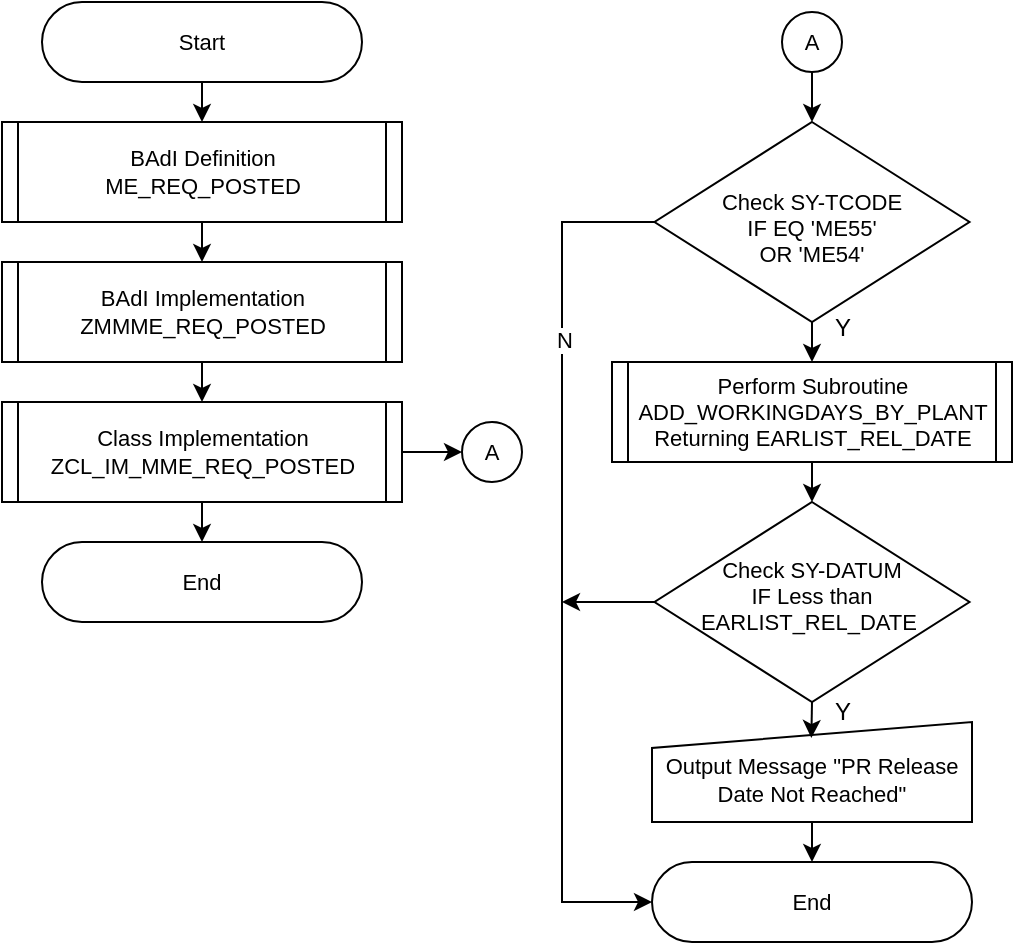 <mxfile version="23.0.2" type="github">
  <diagram name="Page-1" id="s-lUBnnHcnyzNOGmpygZ">
    <mxGraphModel dx="786" dy="477" grid="1" gridSize="10" guides="1" tooltips="1" connect="1" arrows="1" fold="1" page="1" pageScale="1" pageWidth="1169" pageHeight="827" math="0" shadow="0">
      <root>
        <mxCell id="0" />
        <mxCell id="1" parent="0" />
        <mxCell id="IM_cWWmqs1kDZaDalGmC-6" style="edgeStyle=orthogonalEdgeStyle;rounded=0;orthogonalLoop=1;jettySize=auto;html=1;exitX=0.5;exitY=0.5;exitDx=0;exitDy=20;exitPerimeter=0;entryX=0.5;entryY=0;entryDx=0;entryDy=0;" edge="1" parent="1" source="IM_cWWmqs1kDZaDalGmC-1" target="IM_cWWmqs1kDZaDalGmC-2">
          <mxGeometry relative="1" as="geometry" />
        </mxCell>
        <mxCell id="IM_cWWmqs1kDZaDalGmC-1" value="Start" style="html=1;dashed=0;whiteSpace=wrap;shape=mxgraph.dfd.start;fontSize=11;" vertex="1" parent="1">
          <mxGeometry x="80" y="40" width="160" height="40" as="geometry" />
        </mxCell>
        <mxCell id="IM_cWWmqs1kDZaDalGmC-7" style="edgeStyle=orthogonalEdgeStyle;rounded=0;orthogonalLoop=1;jettySize=auto;html=1;exitX=0.5;exitY=1;exitDx=0;exitDy=0;entryX=0.5;entryY=0;entryDx=0;entryDy=0;" edge="1" parent="1" source="IM_cWWmqs1kDZaDalGmC-2" target="IM_cWWmqs1kDZaDalGmC-3">
          <mxGeometry relative="1" as="geometry" />
        </mxCell>
        <mxCell id="IM_cWWmqs1kDZaDalGmC-2" value="&lt;font style=&quot;font-size: 11px;&quot;&gt;BAdI Definition&lt;br&gt;ME_REQ_POSTED&lt;br&gt;&lt;/font&gt;" style="shape=process;whiteSpace=wrap;html=1;backgroundOutline=1;fontSize=11;size=0.042;" vertex="1" parent="1">
          <mxGeometry x="60" y="100" width="200" height="50" as="geometry" />
        </mxCell>
        <mxCell id="IM_cWWmqs1kDZaDalGmC-8" style="edgeStyle=orthogonalEdgeStyle;rounded=0;orthogonalLoop=1;jettySize=auto;html=1;exitX=0.5;exitY=1;exitDx=0;exitDy=0;entryX=0.5;entryY=0;entryDx=0;entryDy=0;" edge="1" parent="1" source="IM_cWWmqs1kDZaDalGmC-3" target="IM_cWWmqs1kDZaDalGmC-4">
          <mxGeometry relative="1" as="geometry" />
        </mxCell>
        <mxCell id="IM_cWWmqs1kDZaDalGmC-3" value="&lt;font style=&quot;font-size: 11px;&quot;&gt;BAdI Implementation&lt;br&gt;ZMMME_REQ_POSTED&lt;br&gt;&lt;/font&gt;" style="shape=process;whiteSpace=wrap;html=1;backgroundOutline=1;fontSize=11;size=0.042;" vertex="1" parent="1">
          <mxGeometry x="60" y="170" width="200" height="50" as="geometry" />
        </mxCell>
        <mxCell id="IM_cWWmqs1kDZaDalGmC-12" style="edgeStyle=orthogonalEdgeStyle;rounded=0;orthogonalLoop=1;jettySize=auto;html=1;exitX=1;exitY=0.5;exitDx=0;exitDy=0;entryX=0;entryY=0.5;entryDx=0;entryDy=0;" edge="1" parent="1" source="IM_cWWmqs1kDZaDalGmC-4" target="IM_cWWmqs1kDZaDalGmC-11">
          <mxGeometry relative="1" as="geometry" />
        </mxCell>
        <mxCell id="IM_cWWmqs1kDZaDalGmC-4" value="&lt;font style=&quot;font-size: 11px;&quot;&gt;Class Implementation&lt;br&gt;ZCL_IM_MME_REQ_POSTED&lt;br&gt;&lt;/font&gt;" style="shape=process;whiteSpace=wrap;html=1;backgroundOutline=1;fontSize=11;size=0.042;" vertex="1" parent="1">
          <mxGeometry x="60" y="240" width="200" height="50" as="geometry" />
        </mxCell>
        <mxCell id="IM_cWWmqs1kDZaDalGmC-5" value="End" style="html=1;dashed=0;whiteSpace=wrap;shape=mxgraph.dfd.start;fontSize=11;" vertex="1" parent="1">
          <mxGeometry x="80" y="310" width="160" height="40" as="geometry" />
        </mxCell>
        <mxCell id="IM_cWWmqs1kDZaDalGmC-9" style="edgeStyle=orthogonalEdgeStyle;rounded=0;orthogonalLoop=1;jettySize=auto;html=1;exitX=0.5;exitY=1;exitDx=0;exitDy=0;entryX=0.5;entryY=0.5;entryDx=0;entryDy=-20;entryPerimeter=0;" edge="1" parent="1" source="IM_cWWmqs1kDZaDalGmC-4" target="IM_cWWmqs1kDZaDalGmC-5">
          <mxGeometry relative="1" as="geometry" />
        </mxCell>
        <mxCell id="IM_cWWmqs1kDZaDalGmC-11" value="&lt;font style=&quot;font-size: 11px;&quot;&gt;A&lt;/font&gt;" style="ellipse;whiteSpace=wrap;html=1;aspect=fixed;" vertex="1" parent="1">
          <mxGeometry x="290" y="250" width="30" height="30" as="geometry" />
        </mxCell>
        <mxCell id="IM_cWWmqs1kDZaDalGmC-19" style="edgeStyle=orthogonalEdgeStyle;rounded=0;orthogonalLoop=1;jettySize=auto;html=1;exitX=0.5;exitY=1;exitDx=0;exitDy=0;entryX=0.5;entryY=0;entryDx=0;entryDy=0;" edge="1" parent="1" source="IM_cWWmqs1kDZaDalGmC-13" target="IM_cWWmqs1kDZaDalGmC-14">
          <mxGeometry relative="1" as="geometry" />
        </mxCell>
        <mxCell id="IM_cWWmqs1kDZaDalGmC-13" value="&lt;font style=&quot;font-size: 11px;&quot;&gt;A&lt;/font&gt;" style="ellipse;whiteSpace=wrap;html=1;aspect=fixed;" vertex="1" parent="1">
          <mxGeometry x="450" y="45" width="30" height="30" as="geometry" />
        </mxCell>
        <mxCell id="IM_cWWmqs1kDZaDalGmC-20" style="edgeStyle=orthogonalEdgeStyle;rounded=0;orthogonalLoop=1;jettySize=auto;html=1;exitX=0.5;exitY=1;exitDx=0;exitDy=0;entryX=0.5;entryY=0;entryDx=0;entryDy=0;" edge="1" parent="1" source="IM_cWWmqs1kDZaDalGmC-14" target="IM_cWWmqs1kDZaDalGmC-15">
          <mxGeometry relative="1" as="geometry" />
        </mxCell>
        <mxCell id="IM_cWWmqs1kDZaDalGmC-14" value="Check SY-TCODE &lt;br style=&quot;font-size: 11px;&quot;&gt;IF EQ &#39;ME55&#39; &lt;br&gt;OR &#39;ME54&#39;" style="rhombus;whiteSpace=wrap;html=1;fontSize=11;spacingTop=6;" vertex="1" parent="1">
          <mxGeometry x="386.25" y="100" width="157.5" height="100" as="geometry" />
        </mxCell>
        <mxCell id="IM_cWWmqs1kDZaDalGmC-21" style="edgeStyle=orthogonalEdgeStyle;rounded=0;orthogonalLoop=1;jettySize=auto;html=1;exitX=0.5;exitY=1;exitDx=0;exitDy=0;entryX=0.5;entryY=0;entryDx=0;entryDy=0;" edge="1" parent="1" source="IM_cWWmqs1kDZaDalGmC-15" target="IM_cWWmqs1kDZaDalGmC-16">
          <mxGeometry relative="1" as="geometry" />
        </mxCell>
        <mxCell id="IM_cWWmqs1kDZaDalGmC-15" value="&lt;font style=&quot;font-size: 11px;&quot;&gt;Perform Subroutine ADD_WORKINGDAYS_BY_PLANT&lt;br&gt;Returning EARLIST_REL_DATE&lt;br&gt;&lt;/font&gt;" style="shape=process;whiteSpace=wrap;html=1;backgroundOutline=1;fontSize=11;size=0.042;" vertex="1" parent="1">
          <mxGeometry x="365" y="220" width="200" height="50" as="geometry" />
        </mxCell>
        <mxCell id="IM_cWWmqs1kDZaDalGmC-26" style="edgeStyle=orthogonalEdgeStyle;rounded=0;orthogonalLoop=1;jettySize=auto;html=1;exitX=0;exitY=0.5;exitDx=0;exitDy=0;" edge="1" parent="1" source="IM_cWWmqs1kDZaDalGmC-16">
          <mxGeometry relative="1" as="geometry">
            <mxPoint x="340" y="340" as="targetPoint" />
          </mxGeometry>
        </mxCell>
        <mxCell id="IM_cWWmqs1kDZaDalGmC-16" value="Check SY-DATUM&lt;br style=&quot;font-size: 11px;&quot;&gt;IF Less than EARLIST_REL_DATE&amp;nbsp;" style="rhombus;whiteSpace=wrap;html=1;fontSize=11;spacingTop=-6;" vertex="1" parent="1">
          <mxGeometry x="386.25" y="290" width="157.5" height="100" as="geometry" />
        </mxCell>
        <mxCell id="IM_cWWmqs1kDZaDalGmC-18" value="Output Message &quot;PR Release Date Not Reached&quot;" style="shape=manualInput;whiteSpace=wrap;html=1;fontSize=11;size=13;spacingTop=7;" vertex="1" parent="1">
          <mxGeometry x="385" y="400" width="160" height="50" as="geometry" />
        </mxCell>
        <mxCell id="IM_cWWmqs1kDZaDalGmC-22" style="edgeStyle=orthogonalEdgeStyle;rounded=0;orthogonalLoop=1;jettySize=auto;html=1;exitX=0.5;exitY=1;exitDx=0;exitDy=0;entryX=0.498;entryY=0.16;entryDx=0;entryDy=0;entryPerimeter=0;" edge="1" parent="1" source="IM_cWWmqs1kDZaDalGmC-16" target="IM_cWWmqs1kDZaDalGmC-18">
          <mxGeometry relative="1" as="geometry" />
        </mxCell>
        <mxCell id="IM_cWWmqs1kDZaDalGmC-23" value="End" style="html=1;dashed=0;whiteSpace=wrap;shape=mxgraph.dfd.start;fontSize=11;" vertex="1" parent="1">
          <mxGeometry x="385" y="470" width="160" height="40" as="geometry" />
        </mxCell>
        <mxCell id="IM_cWWmqs1kDZaDalGmC-24" style="edgeStyle=orthogonalEdgeStyle;rounded=0;orthogonalLoop=1;jettySize=auto;html=1;exitX=0.5;exitY=1;exitDx=0;exitDy=0;entryX=0.5;entryY=0.5;entryDx=0;entryDy=-20;entryPerimeter=0;" edge="1" parent="1" source="IM_cWWmqs1kDZaDalGmC-18" target="IM_cWWmqs1kDZaDalGmC-23">
          <mxGeometry relative="1" as="geometry" />
        </mxCell>
        <mxCell id="IM_cWWmqs1kDZaDalGmC-25" style="edgeStyle=orthogonalEdgeStyle;rounded=0;orthogonalLoop=1;jettySize=auto;html=1;exitX=0;exitY=0.5;exitDx=0;exitDy=0;entryX=0;entryY=0.5;entryDx=0;entryDy=0;entryPerimeter=0;" edge="1" parent="1" source="IM_cWWmqs1kDZaDalGmC-14" target="IM_cWWmqs1kDZaDalGmC-23">
          <mxGeometry relative="1" as="geometry">
            <Array as="points">
              <mxPoint x="340" y="150" />
              <mxPoint x="340" y="490" />
            </Array>
          </mxGeometry>
        </mxCell>
        <mxCell id="IM_cWWmqs1kDZaDalGmC-27" value="N" style="edgeLabel;html=1;align=center;verticalAlign=middle;resizable=0;points=[];" vertex="1" connectable="0" parent="IM_cWWmqs1kDZaDalGmC-25">
          <mxGeometry x="-0.512" y="1" relative="1" as="geometry">
            <mxPoint as="offset" />
          </mxGeometry>
        </mxCell>
        <mxCell id="IM_cWWmqs1kDZaDalGmC-28" value="Y" style="text;html=1;align=center;verticalAlign=middle;resizable=0;points=[];autosize=1;strokeColor=none;fillColor=none;" vertex="1" parent="1">
          <mxGeometry x="465" y="188" width="30" height="30" as="geometry" />
        </mxCell>
        <mxCell id="IM_cWWmqs1kDZaDalGmC-29" value="Y" style="text;html=1;align=center;verticalAlign=middle;resizable=0;points=[];autosize=1;strokeColor=none;fillColor=none;" vertex="1" parent="1">
          <mxGeometry x="465" y="380" width="30" height="30" as="geometry" />
        </mxCell>
      </root>
    </mxGraphModel>
  </diagram>
</mxfile>
